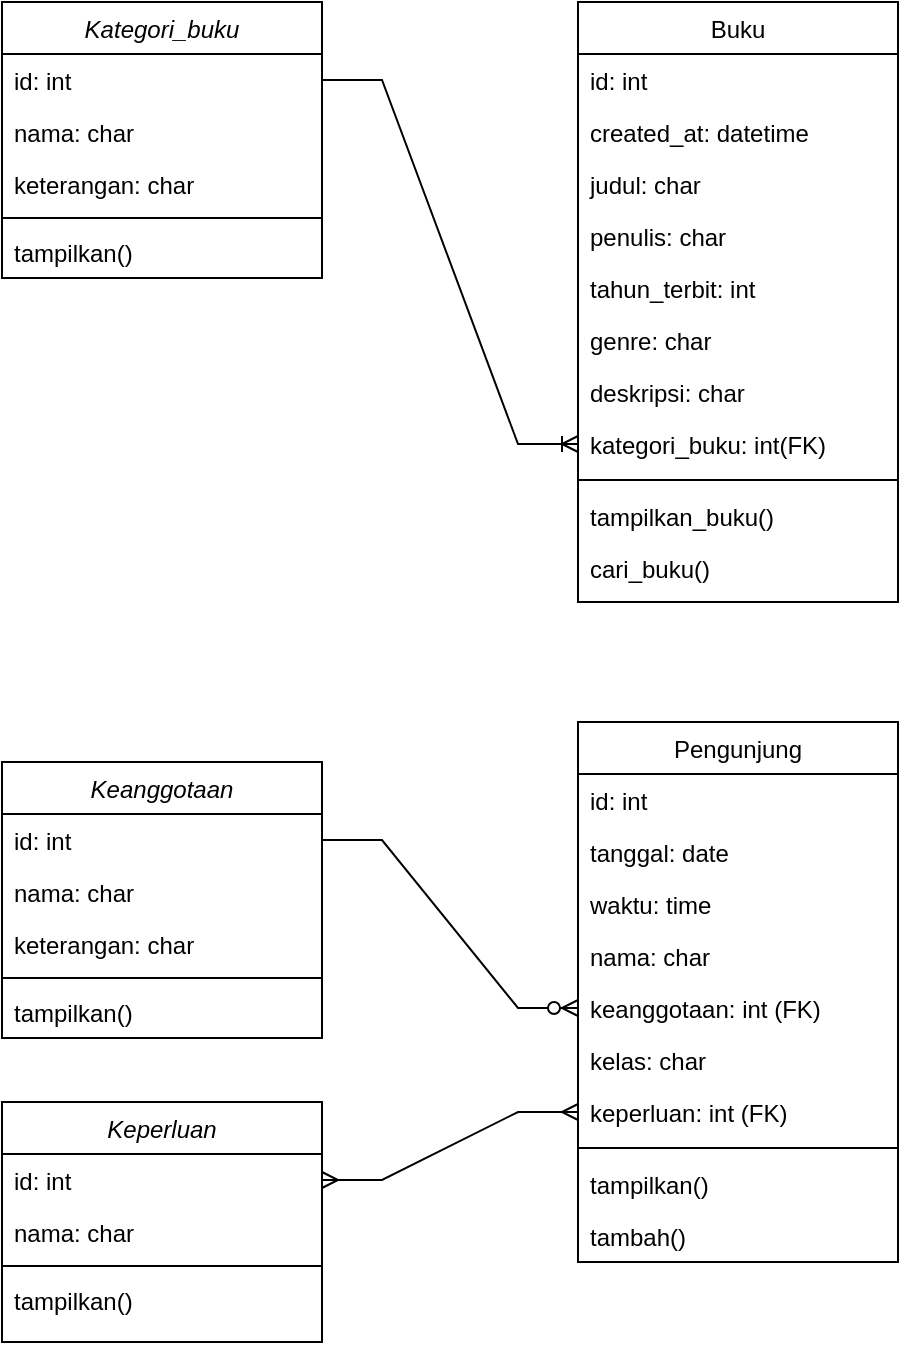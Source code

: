 <mxfile version="23.1.1" type="github">
  <diagram id="C5RBs43oDa-KdzZeNtuy" name="Page-1">
    <mxGraphModel dx="1434" dy="738" grid="1" gridSize="10" guides="1" tooltips="1" connect="1" arrows="1" fold="1" page="1" pageScale="1" pageWidth="827" pageHeight="1169" math="0" shadow="0">
      <root>
        <mxCell id="WIyWlLk6GJQsqaUBKTNV-0" />
        <mxCell id="WIyWlLk6GJQsqaUBKTNV-1" parent="WIyWlLk6GJQsqaUBKTNV-0" />
        <mxCell id="zkfFHV4jXpPFQw0GAbJ--0" value="Kategori_buku" style="swimlane;fontStyle=2;align=center;verticalAlign=top;childLayout=stackLayout;horizontal=1;startSize=26;horizontalStack=0;resizeParent=1;resizeLast=0;collapsible=1;marginBottom=0;rounded=0;shadow=0;strokeWidth=1;" parent="WIyWlLk6GJQsqaUBKTNV-1" vertex="1">
          <mxGeometry x="220" y="120" width="160" height="138" as="geometry">
            <mxRectangle x="230" y="140" width="160" height="26" as="alternateBounds" />
          </mxGeometry>
        </mxCell>
        <mxCell id="zkfFHV4jXpPFQw0GAbJ--1" value="id: int" style="text;align=left;verticalAlign=top;spacingLeft=4;spacingRight=4;overflow=hidden;rotatable=0;points=[[0,0.5],[1,0.5]];portConstraint=eastwest;" parent="zkfFHV4jXpPFQw0GAbJ--0" vertex="1">
          <mxGeometry y="26" width="160" height="26" as="geometry" />
        </mxCell>
        <mxCell id="zkfFHV4jXpPFQw0GAbJ--2" value="nama: char" style="text;align=left;verticalAlign=top;spacingLeft=4;spacingRight=4;overflow=hidden;rotatable=0;points=[[0,0.5],[1,0.5]];portConstraint=eastwest;rounded=0;shadow=0;html=0;" parent="zkfFHV4jXpPFQw0GAbJ--0" vertex="1">
          <mxGeometry y="52" width="160" height="26" as="geometry" />
        </mxCell>
        <mxCell id="zkfFHV4jXpPFQw0GAbJ--3" value="keterangan: char" style="text;align=left;verticalAlign=top;spacingLeft=4;spacingRight=4;overflow=hidden;rotatable=0;points=[[0,0.5],[1,0.5]];portConstraint=eastwest;rounded=0;shadow=0;html=0;" parent="zkfFHV4jXpPFQw0GAbJ--0" vertex="1">
          <mxGeometry y="78" width="160" height="26" as="geometry" />
        </mxCell>
        <mxCell id="zkfFHV4jXpPFQw0GAbJ--4" value="" style="line;html=1;strokeWidth=1;align=left;verticalAlign=middle;spacingTop=-1;spacingLeft=3;spacingRight=3;rotatable=0;labelPosition=right;points=[];portConstraint=eastwest;" parent="zkfFHV4jXpPFQw0GAbJ--0" vertex="1">
          <mxGeometry y="104" width="160" height="8" as="geometry" />
        </mxCell>
        <mxCell id="zkfFHV4jXpPFQw0GAbJ--5" value="tampilkan()" style="text;align=left;verticalAlign=top;spacingLeft=4;spacingRight=4;overflow=hidden;rotatable=0;points=[[0,0.5],[1,0.5]];portConstraint=eastwest;" parent="zkfFHV4jXpPFQw0GAbJ--0" vertex="1">
          <mxGeometry y="112" width="160" height="26" as="geometry" />
        </mxCell>
        <mxCell id="zkfFHV4jXpPFQw0GAbJ--17" value="Buku" style="swimlane;fontStyle=0;align=center;verticalAlign=top;childLayout=stackLayout;horizontal=1;startSize=26;horizontalStack=0;resizeParent=1;resizeLast=0;collapsible=1;marginBottom=0;rounded=0;shadow=0;strokeWidth=1;" parent="WIyWlLk6GJQsqaUBKTNV-1" vertex="1">
          <mxGeometry x="508" y="120" width="160" height="300" as="geometry">
            <mxRectangle x="550" y="140" width="160" height="26" as="alternateBounds" />
          </mxGeometry>
        </mxCell>
        <mxCell id="zkfFHV4jXpPFQw0GAbJ--18" value="id: int" style="text;align=left;verticalAlign=top;spacingLeft=4;spacingRight=4;overflow=hidden;rotatable=0;points=[[0,0.5],[1,0.5]];portConstraint=eastwest;" parent="zkfFHV4jXpPFQw0GAbJ--17" vertex="1">
          <mxGeometry y="26" width="160" height="26" as="geometry" />
        </mxCell>
        <mxCell id="zkfFHV4jXpPFQw0GAbJ--19" value="created_at: datetime" style="text;align=left;verticalAlign=top;spacingLeft=4;spacingRight=4;overflow=hidden;rotatable=0;points=[[0,0.5],[1,0.5]];portConstraint=eastwest;rounded=0;shadow=0;html=0;" parent="zkfFHV4jXpPFQw0GAbJ--17" vertex="1">
          <mxGeometry y="52" width="160" height="26" as="geometry" />
        </mxCell>
        <mxCell id="zkfFHV4jXpPFQw0GAbJ--20" value="judul: char" style="text;align=left;verticalAlign=top;spacingLeft=4;spacingRight=4;overflow=hidden;rotatable=0;points=[[0,0.5],[1,0.5]];portConstraint=eastwest;rounded=0;shadow=0;html=0;" parent="zkfFHV4jXpPFQw0GAbJ--17" vertex="1">
          <mxGeometry y="78" width="160" height="26" as="geometry" />
        </mxCell>
        <mxCell id="QpMCY6YfeajMkUm33yZV-1" value="penulis: char" style="text;align=left;verticalAlign=top;spacingLeft=4;spacingRight=4;overflow=hidden;rotatable=0;points=[[0,0.5],[1,0.5]];portConstraint=eastwest;rounded=0;shadow=0;html=0;" parent="zkfFHV4jXpPFQw0GAbJ--17" vertex="1">
          <mxGeometry y="104" width="160" height="26" as="geometry" />
        </mxCell>
        <mxCell id="QpMCY6YfeajMkUm33yZV-2" value="tahun_terbit: int" style="text;align=left;verticalAlign=top;spacingLeft=4;spacingRight=4;overflow=hidden;rotatable=0;points=[[0,0.5],[1,0.5]];portConstraint=eastwest;rounded=0;shadow=0;html=0;" parent="zkfFHV4jXpPFQw0GAbJ--17" vertex="1">
          <mxGeometry y="130" width="160" height="26" as="geometry" />
        </mxCell>
        <mxCell id="QpMCY6YfeajMkUm33yZV-4" value="genre: char" style="text;align=left;verticalAlign=top;spacingLeft=4;spacingRight=4;overflow=hidden;rotatable=0;points=[[0,0.5],[1,0.5]];portConstraint=eastwest;rounded=0;shadow=0;html=0;" parent="zkfFHV4jXpPFQw0GAbJ--17" vertex="1">
          <mxGeometry y="156" width="160" height="26" as="geometry" />
        </mxCell>
        <mxCell id="zkfFHV4jXpPFQw0GAbJ--21" value="deskripsi: char" style="text;align=left;verticalAlign=top;spacingLeft=4;spacingRight=4;overflow=hidden;rotatable=0;points=[[0,0.5],[1,0.5]];portConstraint=eastwest;rounded=0;shadow=0;html=0;" parent="zkfFHV4jXpPFQw0GAbJ--17" vertex="1">
          <mxGeometry y="182" width="160" height="26" as="geometry" />
        </mxCell>
        <mxCell id="QpMCY6YfeajMkUm33yZV-3" value="kategori_buku: int(FK)" style="text;align=left;verticalAlign=top;spacingLeft=4;spacingRight=4;overflow=hidden;rotatable=0;points=[[0,0.5],[1,0.5]];portConstraint=eastwest;rounded=0;shadow=0;html=0;" parent="zkfFHV4jXpPFQw0GAbJ--17" vertex="1">
          <mxGeometry y="208" width="160" height="26" as="geometry" />
        </mxCell>
        <mxCell id="zkfFHV4jXpPFQw0GAbJ--23" value="" style="line;html=1;strokeWidth=1;align=left;verticalAlign=middle;spacingTop=-1;spacingLeft=3;spacingRight=3;rotatable=0;labelPosition=right;points=[];portConstraint=eastwest;" parent="zkfFHV4jXpPFQw0GAbJ--17" vertex="1">
          <mxGeometry y="234" width="160" height="10" as="geometry" />
        </mxCell>
        <mxCell id="zkfFHV4jXpPFQw0GAbJ--24" value="tampilkan_buku()" style="text;align=left;verticalAlign=top;spacingLeft=4;spacingRight=4;overflow=hidden;rotatable=0;points=[[0,0.5],[1,0.5]];portConstraint=eastwest;" parent="zkfFHV4jXpPFQw0GAbJ--17" vertex="1">
          <mxGeometry y="244" width="160" height="26" as="geometry" />
        </mxCell>
        <mxCell id="zkfFHV4jXpPFQw0GAbJ--25" value="cari_buku()" style="text;align=left;verticalAlign=top;spacingLeft=4;spacingRight=4;overflow=hidden;rotatable=0;points=[[0,0.5],[1,0.5]];portConstraint=eastwest;" parent="zkfFHV4jXpPFQw0GAbJ--17" vertex="1">
          <mxGeometry y="270" width="160" height="26" as="geometry" />
        </mxCell>
        <mxCell id="QpMCY6YfeajMkUm33yZV-0" value="" style="edgeStyle=entityRelationEdgeStyle;fontSize=12;html=1;endArrow=ERoneToMany;rounded=0;entryX=0;entryY=0.5;entryDx=0;entryDy=0;exitX=1;exitY=0.5;exitDx=0;exitDy=0;" parent="WIyWlLk6GJQsqaUBKTNV-1" source="zkfFHV4jXpPFQw0GAbJ--1" target="QpMCY6YfeajMkUm33yZV-3" edge="1">
          <mxGeometry width="100" height="100" relative="1" as="geometry">
            <mxPoint x="380" y="160" as="sourcePoint" />
            <mxPoint x="480" y="60" as="targetPoint" />
          </mxGeometry>
        </mxCell>
        <mxCell id="QpMCY6YfeajMkUm33yZV-5" value="Pengunjung" style="swimlane;fontStyle=0;align=center;verticalAlign=top;childLayout=stackLayout;horizontal=1;startSize=26;horizontalStack=0;resizeParent=1;resizeLast=0;collapsible=1;marginBottom=0;rounded=0;shadow=0;strokeWidth=1;" parent="WIyWlLk6GJQsqaUBKTNV-1" vertex="1">
          <mxGeometry x="508" y="480" width="160" height="270" as="geometry">
            <mxRectangle x="550" y="140" width="160" height="26" as="alternateBounds" />
          </mxGeometry>
        </mxCell>
        <mxCell id="QpMCY6YfeajMkUm33yZV-6" value="id: int" style="text;align=left;verticalAlign=top;spacingLeft=4;spacingRight=4;overflow=hidden;rotatable=0;points=[[0,0.5],[1,0.5]];portConstraint=eastwest;" parent="QpMCY6YfeajMkUm33yZV-5" vertex="1">
          <mxGeometry y="26" width="160" height="26" as="geometry" />
        </mxCell>
        <mxCell id="QpMCY6YfeajMkUm33yZV-7" value="tanggal: date" style="text;align=left;verticalAlign=top;spacingLeft=4;spacingRight=4;overflow=hidden;rotatable=0;points=[[0,0.5],[1,0.5]];portConstraint=eastwest;rounded=0;shadow=0;html=0;" parent="QpMCY6YfeajMkUm33yZV-5" vertex="1">
          <mxGeometry y="52" width="160" height="26" as="geometry" />
        </mxCell>
        <mxCell id="QpMCY6YfeajMkUm33yZV-31" value="waktu: time" style="text;align=left;verticalAlign=top;spacingLeft=4;spacingRight=4;overflow=hidden;rotatable=0;points=[[0,0.5],[1,0.5]];portConstraint=eastwest;rounded=0;shadow=0;html=0;" parent="QpMCY6YfeajMkUm33yZV-5" vertex="1">
          <mxGeometry y="78" width="160" height="26" as="geometry" />
        </mxCell>
        <mxCell id="0dZUCISNOkIBbpX3tLa4-0" value="nama: char" style="text;align=left;verticalAlign=top;spacingLeft=4;spacingRight=4;overflow=hidden;rotatable=0;points=[[0,0.5],[1,0.5]];portConstraint=eastwest;rounded=0;shadow=0;html=0;" vertex="1" parent="QpMCY6YfeajMkUm33yZV-5">
          <mxGeometry y="104" width="160" height="26" as="geometry" />
        </mxCell>
        <mxCell id="QpMCY6YfeajMkUm33yZV-9" value="keanggotaan: int (FK)" style="text;align=left;verticalAlign=top;spacingLeft=4;spacingRight=4;overflow=hidden;rotatable=0;points=[[0,0.5],[1,0.5]];portConstraint=eastwest;rounded=0;shadow=0;html=0;" parent="QpMCY6YfeajMkUm33yZV-5" vertex="1">
          <mxGeometry y="130" width="160" height="26" as="geometry" />
        </mxCell>
        <mxCell id="QpMCY6YfeajMkUm33yZV-12" value="kelas: char" style="text;align=left;verticalAlign=top;spacingLeft=4;spacingRight=4;overflow=hidden;rotatable=0;points=[[0,0.5],[1,0.5]];portConstraint=eastwest;rounded=0;shadow=0;html=0;" parent="QpMCY6YfeajMkUm33yZV-5" vertex="1">
          <mxGeometry y="156" width="160" height="26" as="geometry" />
        </mxCell>
        <mxCell id="QpMCY6YfeajMkUm33yZV-13" value="keperluan: int (FK)" style="text;align=left;verticalAlign=top;spacingLeft=4;spacingRight=4;overflow=hidden;rotatable=0;points=[[0,0.5],[1,0.5]];portConstraint=eastwest;rounded=0;shadow=0;html=0;" parent="QpMCY6YfeajMkUm33yZV-5" vertex="1">
          <mxGeometry y="182" width="160" height="26" as="geometry" />
        </mxCell>
        <mxCell id="QpMCY6YfeajMkUm33yZV-14" value="" style="line;html=1;strokeWidth=1;align=left;verticalAlign=middle;spacingTop=-1;spacingLeft=3;spacingRight=3;rotatable=0;labelPosition=right;points=[];portConstraint=eastwest;" parent="QpMCY6YfeajMkUm33yZV-5" vertex="1">
          <mxGeometry y="208" width="160" height="10" as="geometry" />
        </mxCell>
        <mxCell id="QpMCY6YfeajMkUm33yZV-15" value="tampilkan()" style="text;align=left;verticalAlign=top;spacingLeft=4;spacingRight=4;overflow=hidden;rotatable=0;points=[[0,0.5],[1,0.5]];portConstraint=eastwest;" parent="QpMCY6YfeajMkUm33yZV-5" vertex="1">
          <mxGeometry y="218" width="160" height="26" as="geometry" />
        </mxCell>
        <mxCell id="QpMCY6YfeajMkUm33yZV-16" value="tambah()" style="text;align=left;verticalAlign=top;spacingLeft=4;spacingRight=4;overflow=hidden;rotatable=0;points=[[0,0.5],[1,0.5]];portConstraint=eastwest;" parent="QpMCY6YfeajMkUm33yZV-5" vertex="1">
          <mxGeometry y="244" width="160" height="26" as="geometry" />
        </mxCell>
        <mxCell id="QpMCY6YfeajMkUm33yZV-17" value="Keanggotaan" style="swimlane;fontStyle=2;align=center;verticalAlign=top;childLayout=stackLayout;horizontal=1;startSize=26;horizontalStack=0;resizeParent=1;resizeLast=0;collapsible=1;marginBottom=0;rounded=0;shadow=0;strokeWidth=1;" parent="WIyWlLk6GJQsqaUBKTNV-1" vertex="1">
          <mxGeometry x="220" y="500" width="160" height="138" as="geometry">
            <mxRectangle x="230" y="140" width="160" height="26" as="alternateBounds" />
          </mxGeometry>
        </mxCell>
        <mxCell id="QpMCY6YfeajMkUm33yZV-18" value="id: int" style="text;align=left;verticalAlign=top;spacingLeft=4;spacingRight=4;overflow=hidden;rotatable=0;points=[[0,0.5],[1,0.5]];portConstraint=eastwest;" parent="QpMCY6YfeajMkUm33yZV-17" vertex="1">
          <mxGeometry y="26" width="160" height="26" as="geometry" />
        </mxCell>
        <mxCell id="QpMCY6YfeajMkUm33yZV-19" value="nama: char" style="text;align=left;verticalAlign=top;spacingLeft=4;spacingRight=4;overflow=hidden;rotatable=0;points=[[0,0.5],[1,0.5]];portConstraint=eastwest;rounded=0;shadow=0;html=0;" parent="QpMCY6YfeajMkUm33yZV-17" vertex="1">
          <mxGeometry y="52" width="160" height="26" as="geometry" />
        </mxCell>
        <mxCell id="QpMCY6YfeajMkUm33yZV-30" value="keterangan: char" style="text;align=left;verticalAlign=top;spacingLeft=4;spacingRight=4;overflow=hidden;rotatable=0;points=[[0,0.5],[1,0.5]];portConstraint=eastwest;rounded=0;shadow=0;html=0;" parent="QpMCY6YfeajMkUm33yZV-17" vertex="1">
          <mxGeometry y="78" width="160" height="26" as="geometry" />
        </mxCell>
        <mxCell id="QpMCY6YfeajMkUm33yZV-21" value="" style="line;html=1;strokeWidth=1;align=left;verticalAlign=middle;spacingTop=-1;spacingLeft=3;spacingRight=3;rotatable=0;labelPosition=right;points=[];portConstraint=eastwest;" parent="QpMCY6YfeajMkUm33yZV-17" vertex="1">
          <mxGeometry y="104" width="160" height="8" as="geometry" />
        </mxCell>
        <mxCell id="QpMCY6YfeajMkUm33yZV-22" value="tampilkan()" style="text;align=left;verticalAlign=top;spacingLeft=4;spacingRight=4;overflow=hidden;rotatable=0;points=[[0,0.5],[1,0.5]];portConstraint=eastwest;" parent="QpMCY6YfeajMkUm33yZV-17" vertex="1">
          <mxGeometry y="112" width="160" height="26" as="geometry" />
        </mxCell>
        <mxCell id="QpMCY6YfeajMkUm33yZV-23" value="" style="edgeStyle=entityRelationEdgeStyle;fontSize=12;html=1;endArrow=ERzeroToMany;endFill=1;rounded=0;" parent="WIyWlLk6GJQsqaUBKTNV-1" source="QpMCY6YfeajMkUm33yZV-18" target="QpMCY6YfeajMkUm33yZV-9" edge="1">
          <mxGeometry width="100" height="100" relative="1" as="geometry">
            <mxPoint x="380" y="520" as="sourcePoint" />
            <mxPoint x="480" y="420" as="targetPoint" />
          </mxGeometry>
        </mxCell>
        <mxCell id="QpMCY6YfeajMkUm33yZV-24" value="Keperluan" style="swimlane;fontStyle=2;align=center;verticalAlign=top;childLayout=stackLayout;horizontal=1;startSize=26;horizontalStack=0;resizeParent=1;resizeLast=0;collapsible=1;marginBottom=0;rounded=0;shadow=0;strokeWidth=1;" parent="WIyWlLk6GJQsqaUBKTNV-1" vertex="1">
          <mxGeometry x="220" y="670" width="160" height="120" as="geometry">
            <mxRectangle x="230" y="140" width="160" height="26" as="alternateBounds" />
          </mxGeometry>
        </mxCell>
        <mxCell id="QpMCY6YfeajMkUm33yZV-25" value="id: int" style="text;align=left;verticalAlign=top;spacingLeft=4;spacingRight=4;overflow=hidden;rotatable=0;points=[[0,0.5],[1,0.5]];portConstraint=eastwest;" parent="QpMCY6YfeajMkUm33yZV-24" vertex="1">
          <mxGeometry y="26" width="160" height="26" as="geometry" />
        </mxCell>
        <mxCell id="QpMCY6YfeajMkUm33yZV-26" value="nama: char" style="text;align=left;verticalAlign=top;spacingLeft=4;spacingRight=4;overflow=hidden;rotatable=0;points=[[0,0.5],[1,0.5]];portConstraint=eastwest;rounded=0;shadow=0;html=0;" parent="QpMCY6YfeajMkUm33yZV-24" vertex="1">
          <mxGeometry y="52" width="160" height="26" as="geometry" />
        </mxCell>
        <mxCell id="QpMCY6YfeajMkUm33yZV-27" value="" style="line;html=1;strokeWidth=1;align=left;verticalAlign=middle;spacingTop=-1;spacingLeft=3;spacingRight=3;rotatable=0;labelPosition=right;points=[];portConstraint=eastwest;" parent="QpMCY6YfeajMkUm33yZV-24" vertex="1">
          <mxGeometry y="78" width="160" height="8" as="geometry" />
        </mxCell>
        <mxCell id="QpMCY6YfeajMkUm33yZV-28" value="tampilkan()" style="text;align=left;verticalAlign=top;spacingLeft=4;spacingRight=4;overflow=hidden;rotatable=0;points=[[0,0.5],[1,0.5]];portConstraint=eastwest;" parent="QpMCY6YfeajMkUm33yZV-24" vertex="1">
          <mxGeometry y="86" width="160" height="26" as="geometry" />
        </mxCell>
        <mxCell id="QpMCY6YfeajMkUm33yZV-29" value="" style="edgeStyle=entityRelationEdgeStyle;fontSize=12;html=1;endArrow=ERmany;startArrow=ERmany;rounded=0;" parent="WIyWlLk6GJQsqaUBKTNV-1" source="QpMCY6YfeajMkUm33yZV-25" target="QpMCY6YfeajMkUm33yZV-13" edge="1">
          <mxGeometry width="100" height="100" relative="1" as="geometry">
            <mxPoint x="410" y="720" as="sourcePoint" />
            <mxPoint x="510" y="620" as="targetPoint" />
          </mxGeometry>
        </mxCell>
      </root>
    </mxGraphModel>
  </diagram>
</mxfile>
